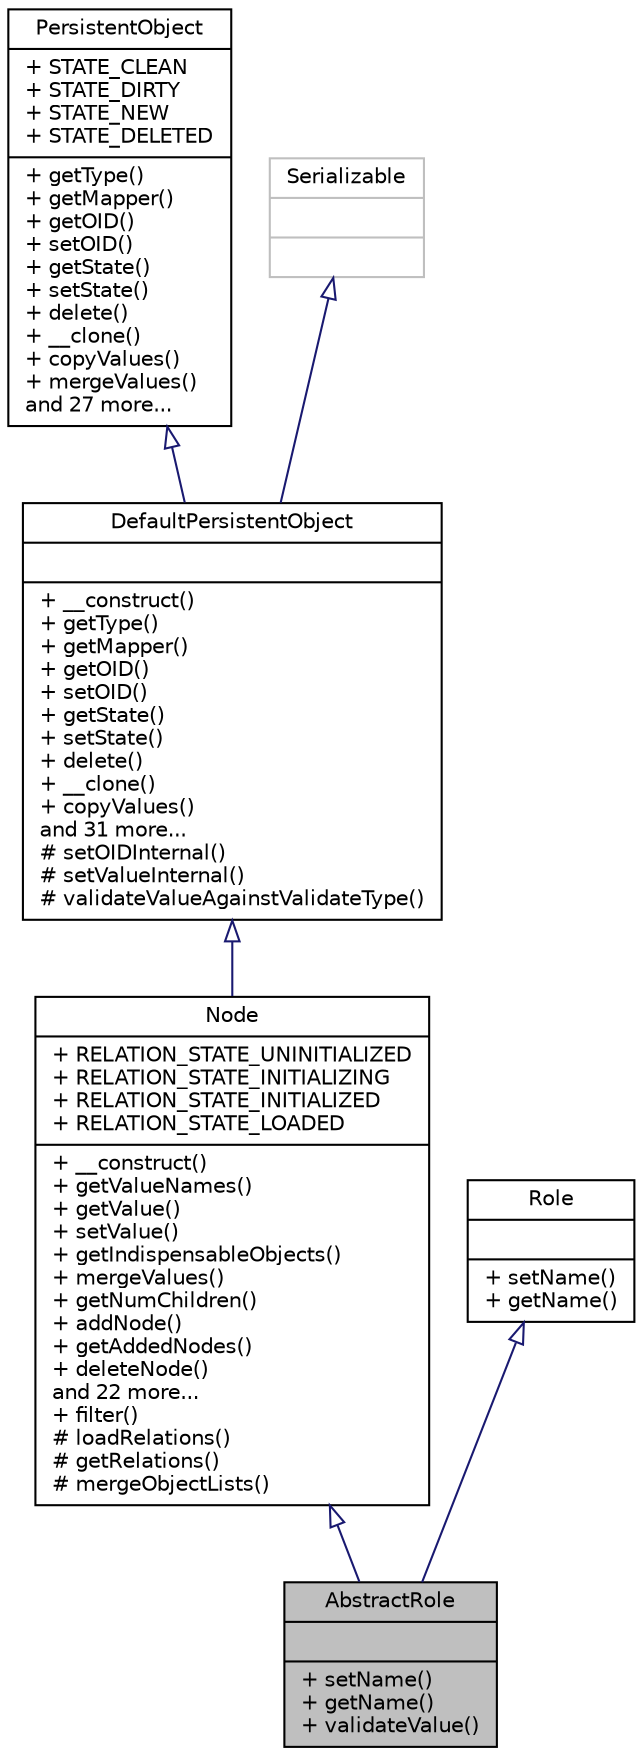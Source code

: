 digraph "AbstractRole"
{
  edge [fontname="Helvetica",fontsize="10",labelfontname="Helvetica",labelfontsize="10"];
  node [fontname="Helvetica",fontsize="10",shape=record];
  Node0 [label="{AbstractRole\n||+ setName()\l+ getName()\l+ validateValue()\l}",height=0.2,width=0.4,color="black", fillcolor="grey75", style="filled", fontcolor="black"];
  Node1 -> Node0 [dir="back",color="midnightblue",fontsize="10",style="solid",arrowtail="onormal",fontname="Helvetica"];
  Node1 [label="{Node\n|+ RELATION_STATE_UNINITIALIZED\l+ RELATION_STATE_INITIALIZING\l+ RELATION_STATE_INITIALIZED\l+ RELATION_STATE_LOADED\l|+ __construct()\l+ getValueNames()\l+ getValue()\l+ setValue()\l+ getIndispensableObjects()\l+ mergeValues()\l+ getNumChildren()\l+ addNode()\l+ getAddedNodes()\l+ deleteNode()\land 22 more...\l+ filter()\l# loadRelations()\l# getRelations()\l# mergeObjectLists()\l}",height=0.2,width=0.4,color="black", fillcolor="white", style="filled",URL="$classwcmf_1_1lib_1_1model_1_1_node.html",tooltip="Node adds the concept of relations to PersistentObject. "];
  Node2 -> Node1 [dir="back",color="midnightblue",fontsize="10",style="solid",arrowtail="onormal",fontname="Helvetica"];
  Node2 [label="{DefaultPersistentObject\n||+ __construct()\l+ getType()\l+ getMapper()\l+ getOID()\l+ setOID()\l+ getState()\l+ setState()\l+ delete()\l+ __clone()\l+ copyValues()\land 31 more...\l# setOIDInternal()\l# setValueInternal()\l# validateValueAgainstValidateType()\l}",height=0.2,width=0.4,color="black", fillcolor="white", style="filled",URL="$classwcmf_1_1lib_1_1persistence_1_1impl_1_1_default_persistent_object.html",tooltip="DefaultPersistentObject is the base class of all persistent objects. "];
  Node3 -> Node2 [dir="back",color="midnightblue",fontsize="10",style="solid",arrowtail="onormal",fontname="Helvetica"];
  Node3 [label="{PersistentObject\n|+ STATE_CLEAN\l+ STATE_DIRTY\l+ STATE_NEW\l+ STATE_DELETED\l|+ getType()\l+ getMapper()\l+ getOID()\l+ setOID()\l+ getState()\l+ setState()\l+ delete()\l+ __clone()\l+ copyValues()\l+ mergeValues()\land 27 more...\l}",height=0.2,width=0.4,color="black", fillcolor="white", style="filled",URL="$interfacewcmf_1_1lib_1_1persistence_1_1_persistent_object.html",tooltip="PersistentObject defines the interface of all persistent objects. "];
  Node4 -> Node2 [dir="back",color="midnightblue",fontsize="10",style="solid",arrowtail="onormal",fontname="Helvetica"];
  Node4 [label="{Serializable\n||}",height=0.2,width=0.4,color="grey75", fillcolor="white", style="filled"];
  Node5 -> Node0 [dir="back",color="midnightblue",fontsize="10",style="solid",arrowtail="onormal",fontname="Helvetica"];
  Node5 [label="{Role\n||+ setName()\l+ getName()\l}",height=0.2,width=0.4,color="black", fillcolor="white", style="filled",URL="$interfacewcmf_1_1lib_1_1security_1_1principal_1_1_role.html",tooltip="Role is the interface for user roles. "];
}
